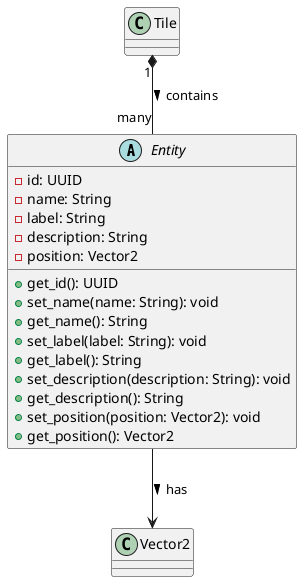 @startuml

' Base class for all entities:



abstract class Entity {
  -id: UUID
  -name: String
  -label: String
  -description: String
  -position: Vector2
  +get_id(): UUID
  +set_name(name: String): void
  +get_name(): String
  +set_label(label: String): void
  +get_label(): String
  +set_description(description: String): void
  +get_description(): String
  +set_position(position: Vector2): void
  +get_position(): Vector2
}

Tile "1" *-- "many" Entity : contains >
Entity --> Vector2 : has >

@enduml